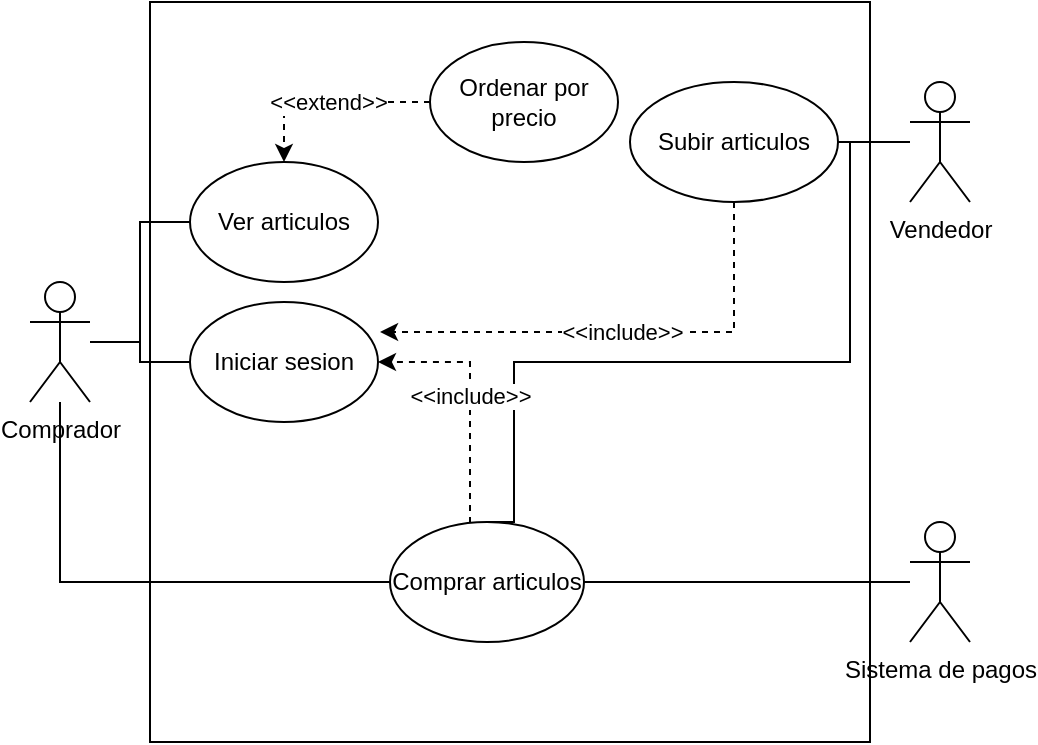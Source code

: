 <mxfile version="23.0.2" type="device">
  <diagram name="Page-1" id="8iu81uNTw_Ce9H8ne0HL">
    <mxGraphModel dx="819" dy="478" grid="1" gridSize="10" guides="1" tooltips="1" connect="1" arrows="1" fold="1" page="1" pageScale="1" pageWidth="827" pageHeight="1169" math="0" shadow="0">
      <root>
        <mxCell id="0" />
        <mxCell id="1" parent="0" />
        <mxCell id="TiBVwzutpxA3tAy3QfGY-5" value="" style="rounded=0;whiteSpace=wrap;html=1;" parent="1" vertex="1">
          <mxGeometry x="280" y="100" width="360" height="370" as="geometry" />
        </mxCell>
        <mxCell id="TiBVwzutpxA3tAy3QfGY-11" style="edgeStyle=orthogonalEdgeStyle;rounded=0;orthogonalLoop=1;jettySize=auto;html=1;endArrow=none;endFill=0;" parent="1" source="TiBVwzutpxA3tAy3QfGY-1" target="TiBVwzutpxA3tAy3QfGY-8" edge="1">
          <mxGeometry relative="1" as="geometry" />
        </mxCell>
        <mxCell id="TiBVwzutpxA3tAy3QfGY-18" style="edgeStyle=orthogonalEdgeStyle;rounded=0;orthogonalLoop=1;jettySize=auto;html=1;entryX=0.5;entryY=0;entryDx=0;entryDy=0;endArrow=none;endFill=0;" parent="1" source="TiBVwzutpxA3tAy3QfGY-1" target="TiBVwzutpxA3tAy3QfGY-16" edge="1">
          <mxGeometry relative="1" as="geometry">
            <Array as="points">
              <mxPoint x="630" y="170" />
              <mxPoint x="630" y="280" />
              <mxPoint x="462" y="280" />
            </Array>
          </mxGeometry>
        </mxCell>
        <mxCell id="TiBVwzutpxA3tAy3QfGY-1" value="Vendedor" style="shape=umlActor;verticalLabelPosition=bottom;verticalAlign=top;html=1;outlineConnect=0;" parent="1" vertex="1">
          <mxGeometry x="660" y="140" width="30" height="60" as="geometry" />
        </mxCell>
        <mxCell id="TiBVwzutpxA3tAy3QfGY-10" style="edgeStyle=orthogonalEdgeStyle;rounded=0;orthogonalLoop=1;jettySize=auto;html=1;endArrow=none;endFill=0;" parent="1" source="TiBVwzutpxA3tAy3QfGY-2" target="TiBVwzutpxA3tAy3QfGY-6" edge="1">
          <mxGeometry relative="1" as="geometry" />
        </mxCell>
        <mxCell id="TiBVwzutpxA3tAy3QfGY-17" style="edgeStyle=orthogonalEdgeStyle;rounded=0;orthogonalLoop=1;jettySize=auto;html=1;entryX=0;entryY=0.5;entryDx=0;entryDy=0;endArrow=none;endFill=0;" parent="1" source="TiBVwzutpxA3tAy3QfGY-2" target="TiBVwzutpxA3tAy3QfGY-16" edge="1">
          <mxGeometry relative="1" as="geometry">
            <Array as="points">
              <mxPoint x="235" y="390" />
            </Array>
          </mxGeometry>
        </mxCell>
        <mxCell id="TiBVwzutpxA3tAy3QfGY-2" value="Comprador" style="shape=umlActor;verticalLabelPosition=bottom;verticalAlign=top;html=1;outlineConnect=0;" parent="1" vertex="1">
          <mxGeometry x="220" y="240" width="30" height="60" as="geometry" />
        </mxCell>
        <mxCell id="TiBVwzutpxA3tAy3QfGY-6" value="Ver articulos" style="ellipse;whiteSpace=wrap;html=1;" parent="1" vertex="1">
          <mxGeometry x="300" y="180" width="94" height="60" as="geometry" />
        </mxCell>
        <mxCell id="TiBVwzutpxA3tAy3QfGY-8" value="Subir articulos" style="ellipse;whiteSpace=wrap;html=1;" parent="1" vertex="1">
          <mxGeometry x="520" y="140" width="104" height="60" as="geometry" />
        </mxCell>
        <mxCell id="TiBVwzutpxA3tAy3QfGY-15" value="&amp;lt;&amp;lt;extend&amp;gt;&amp;gt;" style="edgeStyle=orthogonalEdgeStyle;rounded=0;orthogonalLoop=1;jettySize=auto;html=1;entryX=0.5;entryY=0;entryDx=0;entryDy=0;dashed=1;" parent="1" source="TiBVwzutpxA3tAy3QfGY-13" target="TiBVwzutpxA3tAy3QfGY-6" edge="1">
          <mxGeometry relative="1" as="geometry" />
        </mxCell>
        <mxCell id="TiBVwzutpxA3tAy3QfGY-13" value="Ordenar por precio" style="ellipse;whiteSpace=wrap;html=1;" parent="1" vertex="1">
          <mxGeometry x="420" y="120" width="94" height="60" as="geometry" />
        </mxCell>
        <mxCell id="TiBVwzutpxA3tAy3QfGY-26" value="&amp;lt;&amp;lt;include&amp;gt;&amp;gt;" style="edgeStyle=orthogonalEdgeStyle;rounded=0;orthogonalLoop=1;jettySize=auto;html=1;entryX=1;entryY=0.5;entryDx=0;entryDy=0;dashed=1;" parent="1" source="TiBVwzutpxA3tAy3QfGY-16" target="TiBVwzutpxA3tAy3QfGY-24" edge="1">
          <mxGeometry relative="1" as="geometry">
            <Array as="points">
              <mxPoint x="440" y="280" />
            </Array>
          </mxGeometry>
        </mxCell>
        <mxCell id="TiBVwzutpxA3tAy3QfGY-16" value="Comprar articulos" style="ellipse;whiteSpace=wrap;html=1;" parent="1" vertex="1">
          <mxGeometry x="400" y="360" width="97" height="60" as="geometry" />
        </mxCell>
        <mxCell id="TiBVwzutpxA3tAy3QfGY-20" style="edgeStyle=orthogonalEdgeStyle;rounded=0;orthogonalLoop=1;jettySize=auto;html=1;endArrow=none;endFill=0;" parent="1" source="TiBVwzutpxA3tAy3QfGY-19" target="TiBVwzutpxA3tAy3QfGY-16" edge="1">
          <mxGeometry relative="1" as="geometry" />
        </mxCell>
        <mxCell id="TiBVwzutpxA3tAy3QfGY-19" value="Sistema de pagos" style="shape=umlActor;verticalLabelPosition=bottom;verticalAlign=top;html=1;outlineConnect=0;" parent="1" vertex="1">
          <mxGeometry x="660" y="360" width="30" height="60" as="geometry" />
        </mxCell>
        <mxCell id="TiBVwzutpxA3tAy3QfGY-24" value="Iniciar sesion" style="ellipse;whiteSpace=wrap;html=1;" parent="1" vertex="1">
          <mxGeometry x="300" y="250" width="94" height="60" as="geometry" />
        </mxCell>
        <mxCell id="TiBVwzutpxA3tAy3QfGY-25" style="edgeStyle=orthogonalEdgeStyle;rounded=0;orthogonalLoop=1;jettySize=auto;html=1;entryX=0;entryY=0.5;entryDx=0;entryDy=0;endArrow=none;endFill=0;" parent="1" source="TiBVwzutpxA3tAy3QfGY-2" target="TiBVwzutpxA3tAy3QfGY-24" edge="1">
          <mxGeometry relative="1" as="geometry" />
        </mxCell>
        <mxCell id="Bso-qfuRPfXK0NGmpI8V-1" value="&amp;lt;&amp;lt;include&amp;gt;&amp;gt;" style="edgeStyle=orthogonalEdgeStyle;rounded=0;orthogonalLoop=1;jettySize=auto;html=1;entryX=1.011;entryY=0.25;entryDx=0;entryDy=0;entryPerimeter=0;dashed=1;" edge="1" parent="1" source="TiBVwzutpxA3tAy3QfGY-8" target="TiBVwzutpxA3tAy3QfGY-24">
          <mxGeometry relative="1" as="geometry">
            <Array as="points">
              <mxPoint x="572" y="265" />
            </Array>
          </mxGeometry>
        </mxCell>
      </root>
    </mxGraphModel>
  </diagram>
</mxfile>
